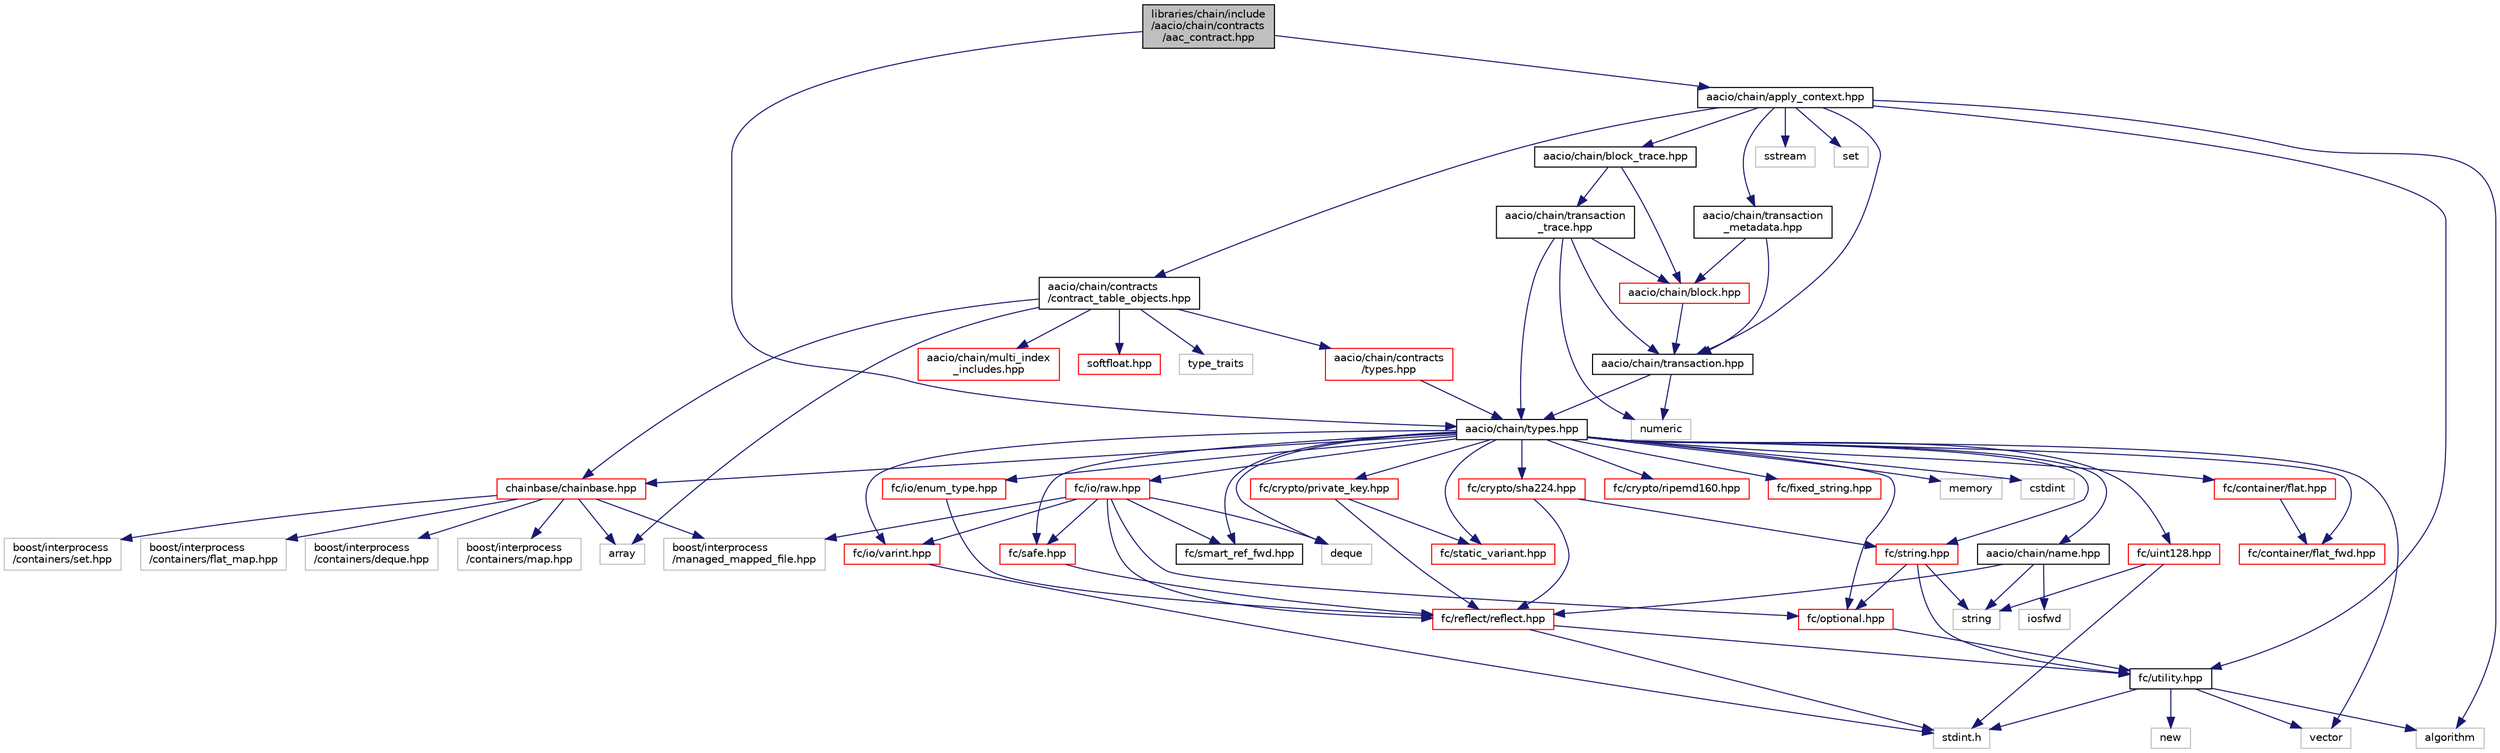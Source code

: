 digraph "libraries/chain/include/aacio/chain/contracts/aac_contract.hpp"
{
  edge [fontname="Helvetica",fontsize="10",labelfontname="Helvetica",labelfontsize="10"];
  node [fontname="Helvetica",fontsize="10",shape=record];
  Node0 [label="libraries/chain/include\l/aacio/chain/contracts\l/aac_contract.hpp",height=0.2,width=0.4,color="black", fillcolor="grey75", style="filled", fontcolor="black"];
  Node0 -> Node1 [color="midnightblue",fontsize="10",style="solid"];
  Node1 [label="aacio/chain/apply_context.hpp",height=0.2,width=0.4,color="black", fillcolor="white", style="filled",URL="$apply__context_8hpp.html"];
  Node1 -> Node2 [color="midnightblue",fontsize="10",style="solid"];
  Node2 [label="aacio/chain/block_trace.hpp",height=0.2,width=0.4,color="black", fillcolor="white", style="filled",URL="$block__trace_8hpp.html"];
  Node2 -> Node3 [color="midnightblue",fontsize="10",style="solid"];
  Node3 [label="aacio/chain/block.hpp",height=0.2,width=0.4,color="red", fillcolor="white", style="filled",URL="$block_8hpp.html"];
  Node3 -> Node145 [color="midnightblue",fontsize="10",style="solid"];
  Node145 [label="aacio/chain/transaction.hpp",height=0.2,width=0.4,color="black", fillcolor="white", style="filled",URL="$libraries_2chain_2include_2aacio_2chain_2transaction_8hpp.html"];
  Node145 -> Node54 [color="midnightblue",fontsize="10",style="solid"];
  Node54 [label="aacio/chain/types.hpp",height=0.2,width=0.4,color="black", fillcolor="white", style="filled",URL="$libraries_2chain_2include_2aacio_2chain_2types_8hpp.html"];
  Node54 -> Node55 [color="midnightblue",fontsize="10",style="solid"];
  Node55 [label="aacio/chain/name.hpp",height=0.2,width=0.4,color="black", fillcolor="white", style="filled",URL="$name_8hpp_source.html"];
  Node55 -> Node20 [color="midnightblue",fontsize="10",style="solid"];
  Node20 [label="string",height=0.2,width=0.4,color="grey75", fillcolor="white", style="filled"];
  Node55 -> Node22 [color="midnightblue",fontsize="10",style="solid"];
  Node22 [label="fc/reflect/reflect.hpp",height=0.2,width=0.4,color="red", fillcolor="white", style="filled",URL="$libraries_2fc_2include_2fc_2reflect_2reflect_8hpp_source.html"];
  Node22 -> Node10 [color="midnightblue",fontsize="10",style="solid"];
  Node10 [label="fc/utility.hpp",height=0.2,width=0.4,color="black", fillcolor="white", style="filled",URL="$utility_8hpp_source.html"];
  Node10 -> Node11 [color="midnightblue",fontsize="10",style="solid"];
  Node11 [label="stdint.h",height=0.2,width=0.4,color="grey75", fillcolor="white", style="filled"];
  Node10 -> Node12 [color="midnightblue",fontsize="10",style="solid"];
  Node12 [label="algorithm",height=0.2,width=0.4,color="grey75", fillcolor="white", style="filled"];
  Node10 -> Node13 [color="midnightblue",fontsize="10",style="solid"];
  Node13 [label="new",height=0.2,width=0.4,color="grey75", fillcolor="white", style="filled"];
  Node10 -> Node14 [color="midnightblue",fontsize="10",style="solid"];
  Node14 [label="vector",height=0.2,width=0.4,color="grey75", fillcolor="white", style="filled"];
  Node22 -> Node11 [color="midnightblue",fontsize="10",style="solid"];
  Node55 -> Node56 [color="midnightblue",fontsize="10",style="solid"];
  Node56 [label="iosfwd",height=0.2,width=0.4,color="grey75", fillcolor="white", style="filled"];
  Node54 -> Node57 [color="midnightblue",fontsize="10",style="solid"];
  Node57 [label="chainbase/chainbase.hpp",height=0.2,width=0.4,color="red", fillcolor="white", style="filled",URL="$chainbase_8hpp_source.html"];
  Node57 -> Node58 [color="midnightblue",fontsize="10",style="solid"];
  Node58 [label="boost/interprocess\l/managed_mapped_file.hpp",height=0.2,width=0.4,color="grey75", fillcolor="white", style="filled"];
  Node57 -> Node59 [color="midnightblue",fontsize="10",style="solid"];
  Node59 [label="boost/interprocess\l/containers/map.hpp",height=0.2,width=0.4,color="grey75", fillcolor="white", style="filled"];
  Node57 -> Node60 [color="midnightblue",fontsize="10",style="solid"];
  Node60 [label="boost/interprocess\l/containers/set.hpp",height=0.2,width=0.4,color="grey75", fillcolor="white", style="filled"];
  Node57 -> Node61 [color="midnightblue",fontsize="10",style="solid"];
  Node61 [label="boost/interprocess\l/containers/flat_map.hpp",height=0.2,width=0.4,color="grey75", fillcolor="white", style="filled"];
  Node57 -> Node62 [color="midnightblue",fontsize="10",style="solid"];
  Node62 [label="boost/interprocess\l/containers/deque.hpp",height=0.2,width=0.4,color="grey75", fillcolor="white", style="filled"];
  Node57 -> Node74 [color="midnightblue",fontsize="10",style="solid"];
  Node74 [label="array",height=0.2,width=0.4,color="grey75", fillcolor="white", style="filled"];
  Node54 -> Node33 [color="midnightblue",fontsize="10",style="solid"];
  Node33 [label="fc/container/flat_fwd.hpp",height=0.2,width=0.4,color="red", fillcolor="white", style="filled",URL="$flat__fwd_8hpp_source.html"];
  Node54 -> Node81 [color="midnightblue",fontsize="10",style="solid"];
  Node81 [label="fc/io/varint.hpp",height=0.2,width=0.4,color="red", fillcolor="white", style="filled",URL="$libraries_2fc_2include_2fc_2io_2varint_8hpp_source.html"];
  Node81 -> Node11 [color="midnightblue",fontsize="10",style="solid"];
  Node54 -> Node82 [color="midnightblue",fontsize="10",style="solid"];
  Node82 [label="fc/io/enum_type.hpp",height=0.2,width=0.4,color="red", fillcolor="white", style="filled",URL="$enum__type_8hpp_source.html"];
  Node82 -> Node22 [color="midnightblue",fontsize="10",style="solid"];
  Node54 -> Node91 [color="midnightblue",fontsize="10",style="solid"];
  Node91 [label="fc/crypto/sha224.hpp",height=0.2,width=0.4,color="red", fillcolor="white", style="filled",URL="$sha224_8hpp_source.html"];
  Node91 -> Node9 [color="midnightblue",fontsize="10",style="solid"];
  Node9 [label="fc/string.hpp",height=0.2,width=0.4,color="red", fillcolor="white", style="filled",URL="$string_8hpp_source.html"];
  Node9 -> Node10 [color="midnightblue",fontsize="10",style="solid"];
  Node9 -> Node17 [color="midnightblue",fontsize="10",style="solid"];
  Node17 [label="fc/optional.hpp",height=0.2,width=0.4,color="red", fillcolor="white", style="filled",URL="$libraries_2fc_2include_2fc_2optional_8hpp_source.html"];
  Node17 -> Node10 [color="midnightblue",fontsize="10",style="solid"];
  Node9 -> Node20 [color="midnightblue",fontsize="10",style="solid"];
  Node91 -> Node22 [color="midnightblue",fontsize="10",style="solid"];
  Node54 -> Node17 [color="midnightblue",fontsize="10",style="solid"];
  Node54 -> Node89 [color="midnightblue",fontsize="10",style="solid"];
  Node89 [label="fc/safe.hpp",height=0.2,width=0.4,color="red", fillcolor="white", style="filled",URL="$safe_8hpp_source.html"];
  Node89 -> Node22 [color="midnightblue",fontsize="10",style="solid"];
  Node54 -> Node92 [color="midnightblue",fontsize="10",style="solid"];
  Node92 [label="fc/container/flat.hpp",height=0.2,width=0.4,color="red", fillcolor="white", style="filled",URL="$libraries_2fc_2include_2fc_2container_2flat_8hpp_source.html"];
  Node92 -> Node33 [color="midnightblue",fontsize="10",style="solid"];
  Node54 -> Node9 [color="midnightblue",fontsize="10",style="solid"];
  Node54 -> Node93 [color="midnightblue",fontsize="10",style="solid"];
  Node93 [label="fc/io/raw.hpp",height=0.2,width=0.4,color="red", fillcolor="white", style="filled",URL="$raw_8hpp_source.html"];
  Node93 -> Node22 [color="midnightblue",fontsize="10",style="solid"];
  Node93 -> Node81 [color="midnightblue",fontsize="10",style="solid"];
  Node93 -> Node17 [color="midnightblue",fontsize="10",style="solid"];
  Node93 -> Node46 [color="midnightblue",fontsize="10",style="solid"];
  Node46 [label="fc/smart_ref_fwd.hpp",height=0.2,width=0.4,color="black", fillcolor="white", style="filled",URL="$smart__ref__fwd_8hpp_source.html"];
  Node93 -> Node89 [color="midnightblue",fontsize="10",style="solid"];
  Node93 -> Node31 [color="midnightblue",fontsize="10",style="solid"];
  Node31 [label="deque",height=0.2,width=0.4,color="grey75", fillcolor="white", style="filled"];
  Node93 -> Node58 [color="midnightblue",fontsize="10",style="solid"];
  Node54 -> Node98 [color="midnightblue",fontsize="10",style="solid"];
  Node98 [label="fc/uint128.hpp",height=0.2,width=0.4,color="red", fillcolor="white", style="filled",URL="$uint128_8hpp_source.html"];
  Node98 -> Node11 [color="midnightblue",fontsize="10",style="solid"];
  Node98 -> Node20 [color="midnightblue",fontsize="10",style="solid"];
  Node54 -> Node99 [color="midnightblue",fontsize="10",style="solid"];
  Node99 [label="fc/static_variant.hpp",height=0.2,width=0.4,color="red", fillcolor="white", style="filled",URL="$static__variant_8hpp_source.html"];
  Node54 -> Node46 [color="midnightblue",fontsize="10",style="solid"];
  Node54 -> Node100 [color="midnightblue",fontsize="10",style="solid"];
  Node100 [label="fc/crypto/ripemd160.hpp",height=0.2,width=0.4,color="red", fillcolor="white", style="filled",URL="$ripemd160_8hpp_source.html"];
  Node54 -> Node101 [color="midnightblue",fontsize="10",style="solid"];
  Node101 [label="fc/fixed_string.hpp",height=0.2,width=0.4,color="red", fillcolor="white", style="filled",URL="$fixed__string_8hpp_source.html"];
  Node54 -> Node102 [color="midnightblue",fontsize="10",style="solid"];
  Node102 [label="fc/crypto/private_key.hpp",height=0.2,width=0.4,color="red", fillcolor="white", style="filled",URL="$private__key_8hpp_source.html"];
  Node102 -> Node22 [color="midnightblue",fontsize="10",style="solid"];
  Node102 -> Node99 [color="midnightblue",fontsize="10",style="solid"];
  Node54 -> Node42 [color="midnightblue",fontsize="10",style="solid"];
  Node42 [label="memory",height=0.2,width=0.4,color="grey75", fillcolor="white", style="filled"];
  Node54 -> Node14 [color="midnightblue",fontsize="10",style="solid"];
  Node54 -> Node31 [color="midnightblue",fontsize="10",style="solid"];
  Node54 -> Node125 [color="midnightblue",fontsize="10",style="solid"];
  Node125 [label="cstdint",height=0.2,width=0.4,color="grey75", fillcolor="white", style="filled"];
  Node145 -> Node146 [color="midnightblue",fontsize="10",style="solid"];
  Node146 [label="numeric",height=0.2,width=0.4,color="grey75", fillcolor="white", style="filled"];
  Node2 -> Node148 [color="midnightblue",fontsize="10",style="solid"];
  Node148 [label="aacio/chain/transaction\l_trace.hpp",height=0.2,width=0.4,color="black", fillcolor="white", style="filled",URL="$transaction__trace_8hpp.html"];
  Node148 -> Node54 [color="midnightblue",fontsize="10",style="solid"];
  Node148 -> Node145 [color="midnightblue",fontsize="10",style="solid"];
  Node148 -> Node3 [color="midnightblue",fontsize="10",style="solid"];
  Node148 -> Node146 [color="midnightblue",fontsize="10",style="solid"];
  Node1 -> Node145 [color="midnightblue",fontsize="10",style="solid"];
  Node1 -> Node149 [color="midnightblue",fontsize="10",style="solid"];
  Node149 [label="aacio/chain/transaction\l_metadata.hpp",height=0.2,width=0.4,color="black", fillcolor="white", style="filled",URL="$transaction__metadata_8hpp.html"];
  Node149 -> Node145 [color="midnightblue",fontsize="10",style="solid"];
  Node149 -> Node3 [color="midnightblue",fontsize="10",style="solid"];
  Node1 -> Node150 [color="midnightblue",fontsize="10",style="solid"];
  Node150 [label="aacio/chain/contracts\l/contract_table_objects.hpp",height=0.2,width=0.4,color="black", fillcolor="white", style="filled",URL="$contract__table__objects_8hpp.html"];
  Node150 -> Node151 [color="midnightblue",fontsize="10",style="solid"];
  Node151 [label="aacio/chain/contracts\l/types.hpp",height=0.2,width=0.4,color="red", fillcolor="white", style="filled",URL="$libraries_2chain_2include_2aacio_2chain_2contracts_2types_8hpp_source.html"];
  Node151 -> Node54 [color="midnightblue",fontsize="10",style="solid"];
  Node150 -> Node155 [color="midnightblue",fontsize="10",style="solid"];
  Node155 [label="aacio/chain/multi_index\l_includes.hpp",height=0.2,width=0.4,color="red", fillcolor="white", style="filled",URL="$multi__index__includes_8hpp.html"];
  Node150 -> Node160 [color="midnightblue",fontsize="10",style="solid"];
  Node160 [label="softfloat.hpp",height=0.2,width=0.4,color="red", fillcolor="white", style="filled",URL="$softfloat_8hpp_source.html"];
  Node150 -> Node57 [color="midnightblue",fontsize="10",style="solid"];
  Node150 -> Node74 [color="midnightblue",fontsize="10",style="solid"];
  Node150 -> Node153 [color="midnightblue",fontsize="10",style="solid"];
  Node153 [label="type_traits",height=0.2,width=0.4,color="grey75", fillcolor="white", style="filled"];
  Node1 -> Node10 [color="midnightblue",fontsize="10",style="solid"];
  Node1 -> Node162 [color="midnightblue",fontsize="10",style="solid"];
  Node162 [label="sstream",height=0.2,width=0.4,color="grey75", fillcolor="white", style="filled"];
  Node1 -> Node12 [color="midnightblue",fontsize="10",style="solid"];
  Node1 -> Node43 [color="midnightblue",fontsize="10",style="solid"];
  Node43 [label="set",height=0.2,width=0.4,color="grey75", fillcolor="white", style="filled"];
  Node0 -> Node54 [color="midnightblue",fontsize="10",style="solid"];
}
